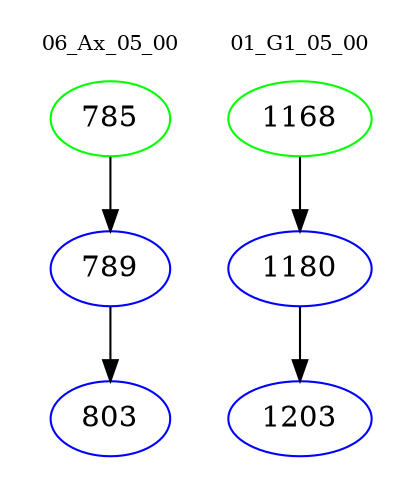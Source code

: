 digraph{
subgraph cluster_0 {
color = white
label = "06_Ax_05_00";
fontsize=10;
T0_785 [label="785", color="green"]
T0_785 -> T0_789 [color="black"]
T0_789 [label="789", color="blue"]
T0_789 -> T0_803 [color="black"]
T0_803 [label="803", color="blue"]
}
subgraph cluster_1 {
color = white
label = "01_G1_05_00";
fontsize=10;
T1_1168 [label="1168", color="green"]
T1_1168 -> T1_1180 [color="black"]
T1_1180 [label="1180", color="blue"]
T1_1180 -> T1_1203 [color="black"]
T1_1203 [label="1203", color="blue"]
}
}

